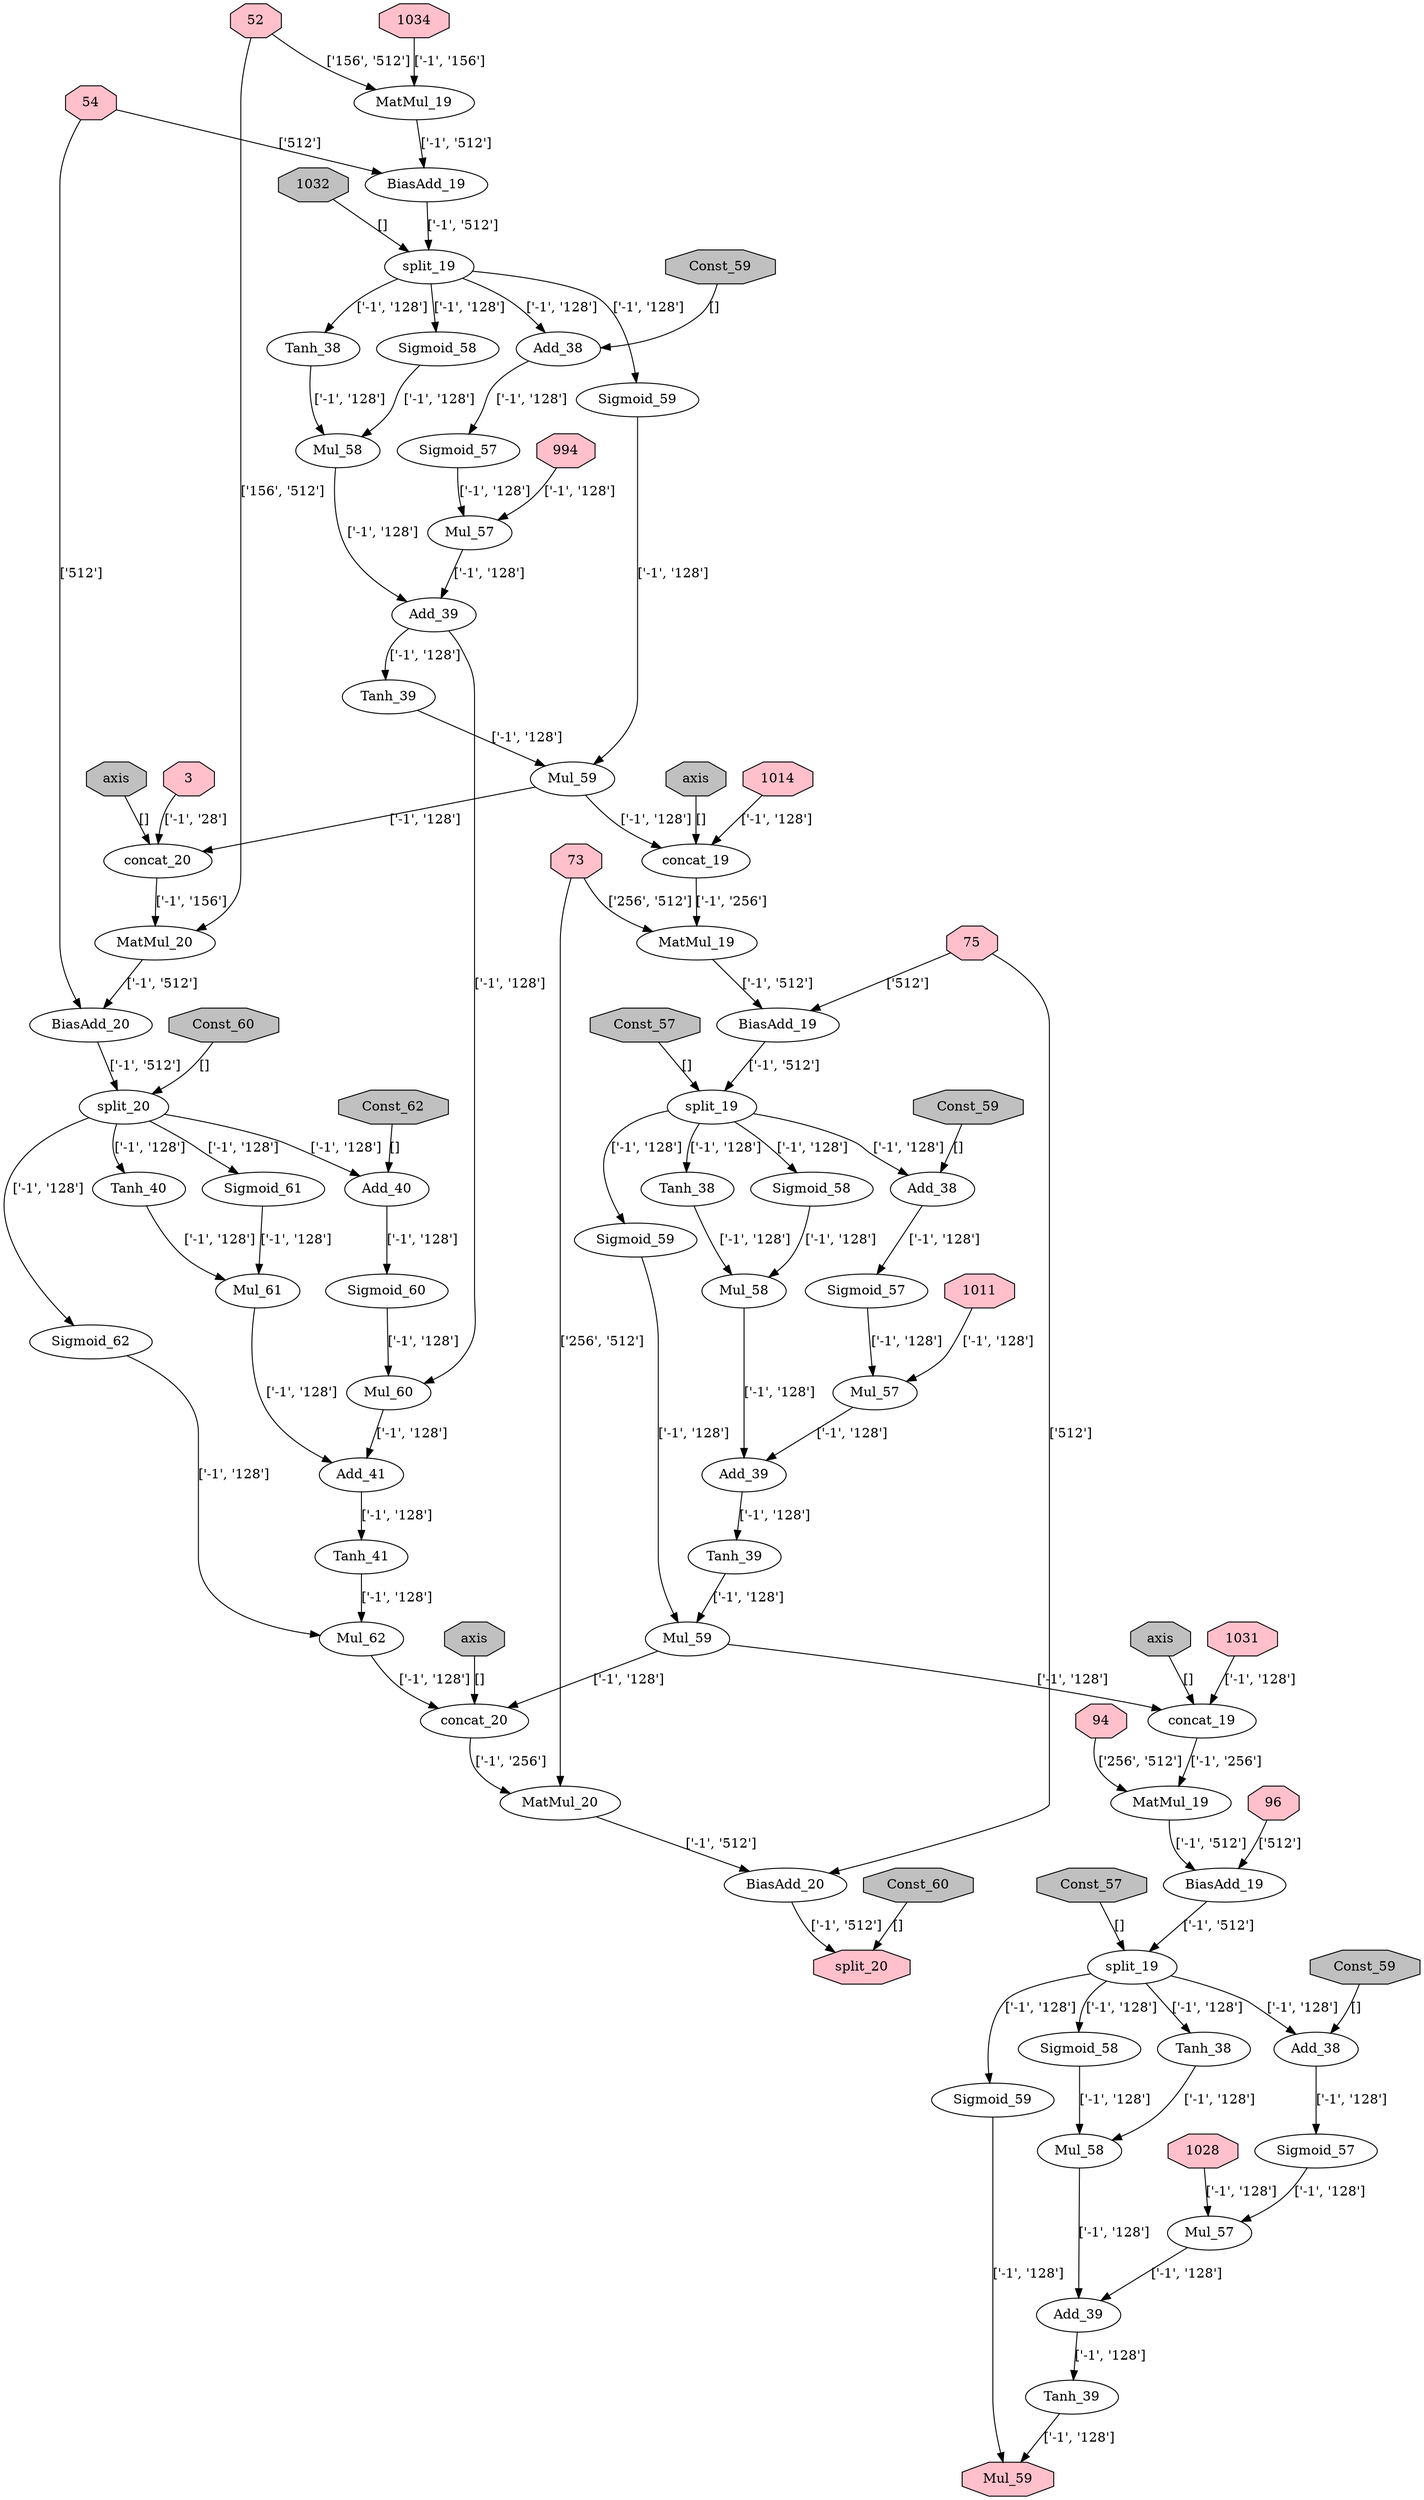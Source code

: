 strict digraph  {
	node [label="\N"];
	3	 [fillcolor=pink,
		shape=octagon,
		style=filled];
	1085	 [label=concat_20,
		name="rnn/rnn/multi_rnn_cell/cell_0/basic_lstm_cell/concat_20"];
	3 -> 1085	 [label="['-1', '28']"];
	1028	 [fillcolor=pink,
		shape=octagon,
		style=filled];
	1075	 [label=Mul_57,
		name="rnn/rnn/multi_rnn_cell/cell_2/basic_lstm_cell/Mul_57"];
	1028 -> 1075	 [label="['-1', '128']"];
	1031	 [fillcolor=pink,
		shape=octagon,
		style=filled];
	1068	 [label=concat_19,
		name="rnn/rnn/multi_rnn_cell/cell_2/basic_lstm_cell/concat_19"];
	1031 -> 1068	 [label="['-1', '128']"];
	1032	 [fillcolor=grey,
		shape=octagon,
		style=filled];
	1037	 [label=split_19,
		name="rnn/rnn/multi_rnn_cell/cell_0/basic_lstm_cell/split_19"];
	1032 -> 1037	 [label="[]"];
	1034	 [fillcolor=pink,
		shape=octagon,
		style=filled];
	1035	 [label=MatMul_19,
		name="rnn/rnn/multi_rnn_cell/cell_0/basic_lstm_cell/MatMul_19"];
	1034 -> 1035	 [label="['-1', '156']"];
	1036	 [label=BiasAdd_19,
		name="rnn/rnn/multi_rnn_cell/cell_0/basic_lstm_cell/BiasAdd_19"];
	1035 -> 1036	 [label="['-1', '512']"];
	1036 -> 1037	 [label="['-1', '512']"];
	1039	 [label=Add_38,
		name="rnn/rnn/multi_rnn_cell/cell_0/basic_lstm_cell/Add_38"];
	1037 -> 1039	 [label="['-1', '128']"];
	1042	 [label=Sigmoid_58,
		name="rnn/rnn/multi_rnn_cell/cell_0/basic_lstm_cell/Sigmoid_58"];
	1037 -> 1042	 [label="['-1', '128']"];
	1043	 [label=Tanh_38,
		name="rnn/rnn/multi_rnn_cell/cell_0/basic_lstm_cell/Tanh_38"];
	1037 -> 1043	 [label="['-1', '128']"];
	1047	 [label=Sigmoid_59,
		name="rnn/rnn/multi_rnn_cell/cell_0/basic_lstm_cell/Sigmoid_59"];
	1037 -> 1047	 [label="['-1', '128']"];
	1038	 [fillcolor=grey,
		label=Const_59,
		name="rnn/rnn/multi_rnn_cell/cell_0/basic_lstm_cell/Const_59",
		shape=octagon,
		style=filled];
	1038 -> 1039	 [label="[]"];
	1040	 [label=Sigmoid_57,
		name="rnn/rnn/multi_rnn_cell/cell_0/basic_lstm_cell/Sigmoid_57"];
	1039 -> 1040	 [label="['-1', '128']"];
	1041	 [label=Mul_57,
		name="rnn/rnn/multi_rnn_cell/cell_0/basic_lstm_cell/Mul_57"];
	1040 -> 1041	 [label="['-1', '128']"];
	1045	 [label=Add_39,
		name="rnn/rnn/multi_rnn_cell/cell_0/basic_lstm_cell/Add_39"];
	1041 -> 1045	 [label="['-1', '128']"];
	1044	 [label=Mul_58,
		name="rnn/rnn/multi_rnn_cell/cell_0/basic_lstm_cell/Mul_58"];
	1042 -> 1044	 [label="['-1', '128']"];
	1043 -> 1044	 [label="['-1', '128']"];
	1044 -> 1045	 [label="['-1', '128']"];
	1046	 [label=Tanh_39,
		name="rnn/rnn/multi_rnn_cell/cell_0/basic_lstm_cell/Tanh_39"];
	1045 -> 1046	 [label="['-1', '128']"];
	1092	 [label=Mul_60,
		name="rnn/rnn/multi_rnn_cell/cell_0/basic_lstm_cell/Mul_60"];
	1045 -> 1092	 [label="['-1', '128']"];
	1048	 [label=Mul_59,
		name="rnn/rnn/multi_rnn_cell/cell_0/basic_lstm_cell/Mul_59"];
	1046 -> 1048	 [label="['-1', '128']"];
	1047 -> 1048	 [label="['-1', '128']"];
	1051	 [label=concat_19,
		name="rnn/rnn/multi_rnn_cell/cell_1/basic_lstm_cell/concat_19"];
	1048 -> 1051	 [label="['-1', '128']"];
	1048 -> 1085	 [label="['-1', '128']"];
	1049	 [fillcolor=grey,
		label=Const_57,
		name="rnn/rnn/multi_rnn_cell/cell_1/basic_lstm_cell/Const_57",
		shape=octagon,
		style=filled];
	1054	 [label=split_19,
		name="rnn/rnn/multi_rnn_cell/cell_1/basic_lstm_cell/split_19"];
	1049 -> 1054	 [label="[]"];
	1050	 [fillcolor=grey,
		label=axis,
		name="rnn/rnn/multi_rnn_cell/cell_1/basic_lstm_cell/concat_19/axis",
		shape=octagon,
		style=filled];
	1050 -> 1051	 [label="[]"];
	1052	 [label=MatMul_19,
		name="rnn/rnn/multi_rnn_cell/cell_1/basic_lstm_cell/MatMul_19"];
	1051 -> 1052	 [label="['-1', '256']"];
	1053	 [label=BiasAdd_19,
		name="rnn/rnn/multi_rnn_cell/cell_1/basic_lstm_cell/BiasAdd_19"];
	1052 -> 1053	 [label="['-1', '512']"];
	1053 -> 1054	 [label="['-1', '512']"];
	1056	 [label=Add_38,
		name="rnn/rnn/multi_rnn_cell/cell_1/basic_lstm_cell/Add_38"];
	1054 -> 1056	 [label="['-1', '128']"];
	1059	 [label=Sigmoid_58,
		name="rnn/rnn/multi_rnn_cell/cell_1/basic_lstm_cell/Sigmoid_58"];
	1054 -> 1059	 [label="['-1', '128']"];
	1060	 [label=Tanh_38,
		name="rnn/rnn/multi_rnn_cell/cell_1/basic_lstm_cell/Tanh_38"];
	1054 -> 1060	 [label="['-1', '128']"];
	1064	 [label=Sigmoid_59,
		name="rnn/rnn/multi_rnn_cell/cell_1/basic_lstm_cell/Sigmoid_59"];
	1054 -> 1064	 [label="['-1', '128']"];
	1055	 [fillcolor=grey,
		label=Const_59,
		name="rnn/rnn/multi_rnn_cell/cell_1/basic_lstm_cell/Const_59",
		shape=octagon,
		style=filled];
	1055 -> 1056	 [label="[]"];
	1057	 [label=Sigmoid_57,
		name="rnn/rnn/multi_rnn_cell/cell_1/basic_lstm_cell/Sigmoid_57"];
	1056 -> 1057	 [label="['-1', '128']"];
	1058	 [label=Mul_57,
		name="rnn/rnn/multi_rnn_cell/cell_1/basic_lstm_cell/Mul_57"];
	1057 -> 1058	 [label="['-1', '128']"];
	1062	 [label=Add_39,
		name="rnn/rnn/multi_rnn_cell/cell_1/basic_lstm_cell/Add_39"];
	1058 -> 1062	 [label="['-1', '128']"];
	1061	 [label=Mul_58,
		name="rnn/rnn/multi_rnn_cell/cell_1/basic_lstm_cell/Mul_58"];
	1059 -> 1061	 [label="['-1', '128']"];
	1060 -> 1061	 [label="['-1', '128']"];
	1061 -> 1062	 [label="['-1', '128']"];
	1063	 [label=Tanh_39,
		name="rnn/rnn/multi_rnn_cell/cell_1/basic_lstm_cell/Tanh_39"];
	1062 -> 1063	 [label="['-1', '128']"];
	1065	 [label=Mul_59,
		name="rnn/rnn/multi_rnn_cell/cell_1/basic_lstm_cell/Mul_59"];
	1063 -> 1065	 [label="['-1', '128']"];
	1064 -> 1065	 [label="['-1', '128']"];
	1065 -> 1068	 [label="['-1', '128']"];
	1102	 [label=concat_20,
		name="rnn/rnn/multi_rnn_cell/cell_1/basic_lstm_cell/concat_20"];
	1065 -> 1102	 [label="['-1', '128']"];
	1066	 [fillcolor=grey,
		label=Const_57,
		name="rnn/rnn/multi_rnn_cell/cell_2/basic_lstm_cell/Const_57",
		shape=octagon,
		style=filled];
	1071	 [label=split_19,
		name="rnn/rnn/multi_rnn_cell/cell_2/basic_lstm_cell/split_19"];
	1066 -> 1071	 [label="[]"];
	1067	 [fillcolor=grey,
		label=axis,
		name="rnn/rnn/multi_rnn_cell/cell_2/basic_lstm_cell/concat_19/axis",
		shape=octagon,
		style=filled];
	1067 -> 1068	 [label="[]"];
	1069	 [label=MatMul_19,
		name="rnn/rnn/multi_rnn_cell/cell_2/basic_lstm_cell/MatMul_19"];
	1068 -> 1069	 [label="['-1', '256']"];
	1070	 [label=BiasAdd_19,
		name="rnn/rnn/multi_rnn_cell/cell_2/basic_lstm_cell/BiasAdd_19"];
	1069 -> 1070	 [label="['-1', '512']"];
	1070 -> 1071	 [label="['-1', '512']"];
	1073	 [label=Add_38,
		name="rnn/rnn/multi_rnn_cell/cell_2/basic_lstm_cell/Add_38"];
	1071 -> 1073	 [label="['-1', '128']"];
	1077	 [label=Tanh_38,
		name="rnn/rnn/multi_rnn_cell/cell_2/basic_lstm_cell/Tanh_38"];
	1071 -> 1077	 [label="['-1', '128']"];
	1076	 [label=Sigmoid_58,
		name="rnn/rnn/multi_rnn_cell/cell_2/basic_lstm_cell/Sigmoid_58"];
	1071 -> 1076	 [label="['-1', '128']"];
	1081	 [label=Sigmoid_59,
		name="rnn/rnn/multi_rnn_cell/cell_2/basic_lstm_cell/Sigmoid_59"];
	1071 -> 1081	 [label="['-1', '128']"];
	1072	 [fillcolor=grey,
		label=Const_59,
		name="rnn/rnn/multi_rnn_cell/cell_2/basic_lstm_cell/Const_59",
		shape=octagon,
		style=filled];
	1072 -> 1073	 [label="[]"];
	1074	 [label=Sigmoid_57,
		name="rnn/rnn/multi_rnn_cell/cell_2/basic_lstm_cell/Sigmoid_57"];
	1073 -> 1074	 [label="['-1', '128']"];
	1074 -> 1075	 [label="['-1', '128']"];
	1079	 [label=Add_39,
		name="rnn/rnn/multi_rnn_cell/cell_2/basic_lstm_cell/Add_39"];
	1075 -> 1079	 [label="['-1', '128']"];
	52	 [fillcolor=pink,
		shape=octagon,
		style=filled];
	52 -> 1035	 [label="['156', '512']"];
	1086	 [label=MatMul_20,
		name="rnn/rnn/multi_rnn_cell/cell_0/basic_lstm_cell/MatMul_20"];
	52 -> 1086	 [label="['156', '512']"];
	1078	 [label=Mul_58,
		name="rnn/rnn/multi_rnn_cell/cell_2/basic_lstm_cell/Mul_58"];
	1077 -> 1078	 [label="['-1', '128']"];
	54	 [fillcolor=pink,
		shape=octagon,
		style=filled];
	54 -> 1036	 [label="['512']"];
	1087	 [label=BiasAdd_20,
		name="rnn/rnn/multi_rnn_cell/cell_0/basic_lstm_cell/BiasAdd_20"];
	54 -> 1087	 [label="['512']"];
	1080	 [label=Tanh_39,
		name="rnn/rnn/multi_rnn_cell/cell_2/basic_lstm_cell/Tanh_39"];
	1079 -> 1080	 [label="['-1', '128']"];
	1082	 [fillcolor=pink,
		label=Mul_59,
		name="rnn/rnn/multi_rnn_cell/cell_2/basic_lstm_cell/Mul_59",
		shape=octagon,
		style=filled];
	1080 -> 1082	 [label="['-1', '128']"];
	1076 -> 1078	 [label="['-1', '128']"];
	1083	 [fillcolor=grey,
		label=Const_60,
		name="rnn/rnn/multi_rnn_cell/cell_0/basic_lstm_cell/Const_60",
		shape=octagon,
		style=filled];
	1088	 [label=split_20,
		name="rnn/rnn/multi_rnn_cell/cell_0/basic_lstm_cell/split_20"];
	1083 -> 1088	 [label="[]"];
	1084	 [fillcolor=grey,
		label=axis,
		name="rnn/rnn/multi_rnn_cell/cell_0/basic_lstm_cell/concat_20/axis",
		shape=octagon,
		style=filled];
	1084 -> 1085	 [label="[]"];
	1085 -> 1086	 [label="['-1', '156']"];
	1086 -> 1087	 [label="['-1', '512']"];
	1087 -> 1088	 [label="['-1', '512']"];
	1090	 [label=Add_40,
		name="rnn/rnn/multi_rnn_cell/cell_0/basic_lstm_cell/Add_40"];
	1088 -> 1090	 [label="['-1', '128']"];
	1094	 [label=Tanh_40,
		name="rnn/rnn/multi_rnn_cell/cell_0/basic_lstm_cell/Tanh_40"];
	1088 -> 1094	 [label="['-1', '128']"];
	1098	 [label=Sigmoid_62,
		name="rnn/rnn/multi_rnn_cell/cell_0/basic_lstm_cell/Sigmoid_62"];
	1088 -> 1098	 [label="['-1', '128']"];
	1093	 [label=Sigmoid_61,
		name="rnn/rnn/multi_rnn_cell/cell_0/basic_lstm_cell/Sigmoid_61"];
	1088 -> 1093	 [label="['-1', '128']"];
	1089	 [fillcolor=grey,
		label=Const_62,
		name="rnn/rnn/multi_rnn_cell/cell_0/basic_lstm_cell/Const_62",
		shape=octagon,
		style=filled];
	1089 -> 1090	 [label="[]"];
	1091	 [label=Sigmoid_60,
		name="rnn/rnn/multi_rnn_cell/cell_0/basic_lstm_cell/Sigmoid_60"];
	1090 -> 1091	 [label="['-1', '128']"];
	1091 -> 1092	 [label="['-1', '128']"];
	1096	 [label=Add_41,
		name="rnn/rnn/multi_rnn_cell/cell_0/basic_lstm_cell/Add_41"];
	1092 -> 1096	 [label="['-1', '128']"];
	1078 -> 1079	 [label="['-1', '128']"];
	1095	 [label=Mul_61,
		name="rnn/rnn/multi_rnn_cell/cell_0/basic_lstm_cell/Mul_61"];
	1094 -> 1095	 [label="['-1', '128']"];
	1095 -> 1096	 [label="['-1', '128']"];
	1097	 [label=Tanh_41,
		name="rnn/rnn/multi_rnn_cell/cell_0/basic_lstm_cell/Tanh_41"];
	1096 -> 1097	 [label="['-1', '128']"];
	73	 [fillcolor=pink,
		shape=octagon,
		style=filled];
	73 -> 1052	 [label="['256', '512']"];
	1103	 [label=MatMul_20,
		name="rnn/rnn/multi_rnn_cell/cell_1/basic_lstm_cell/MatMul_20"];
	73 -> 1103	 [label="['256', '512']"];
	1099	 [label=Mul_62,
		name="rnn/rnn/multi_rnn_cell/cell_0/basic_lstm_cell/Mul_62"];
	1098 -> 1099	 [label="['-1', '128']"];
	75	 [fillcolor=pink,
		shape=octagon,
		style=filled];
	75 -> 1053	 [label="['512']"];
	1104	 [label=BiasAdd_20,
		name="rnn/rnn/multi_rnn_cell/cell_1/basic_lstm_cell/BiasAdd_20"];
	75 -> 1104	 [label="['512']"];
	1100	 [fillcolor=grey,
		label=Const_60,
		name="rnn/rnn/multi_rnn_cell/cell_1/basic_lstm_cell/Const_60",
		shape=octagon,
		style=filled];
	1105	 [fillcolor=pink,
		label=split_20,
		name="rnn/rnn/multi_rnn_cell/cell_1/basic_lstm_cell/split_20",
		shape=octagon,
		style=filled];
	1100 -> 1105	 [label="[]"];
	1101	 [fillcolor=grey,
		label=axis,
		name="rnn/rnn/multi_rnn_cell/cell_1/basic_lstm_cell/concat_20/axis",
		shape=octagon,
		style=filled];
	1101 -> 1102	 [label="[]"];
	1102 -> 1103	 [label="['-1', '256']"];
	1103 -> 1104	 [label="['-1', '512']"];
	1104 -> 1105	 [label="['-1', '512']"];
	1097 -> 1099	 [label="['-1', '128']"];
	1081 -> 1082	 [label="['-1', '128']"];
	94	 [fillcolor=pink,
		shape=octagon,
		style=filled];
	94 -> 1069	 [label="['256', '512']"];
	96	 [fillcolor=pink,
		shape=octagon,
		style=filled];
	96 -> 1070	 [label="['512']"];
	994	 [fillcolor=pink,
		shape=octagon,
		style=filled];
	994 -> 1041	 [label="['-1', '128']"];
	1099 -> 1102	 [label="['-1', '128']"];
	1011	 [fillcolor=pink,
		shape=octagon,
		style=filled];
	1011 -> 1058	 [label="['-1', '128']"];
	1014	 [fillcolor=pink,
		shape=octagon,
		style=filled];
	1014 -> 1051	 [label="['-1', '128']"];
	1093 -> 1095	 [label="['-1', '128']"];
}
